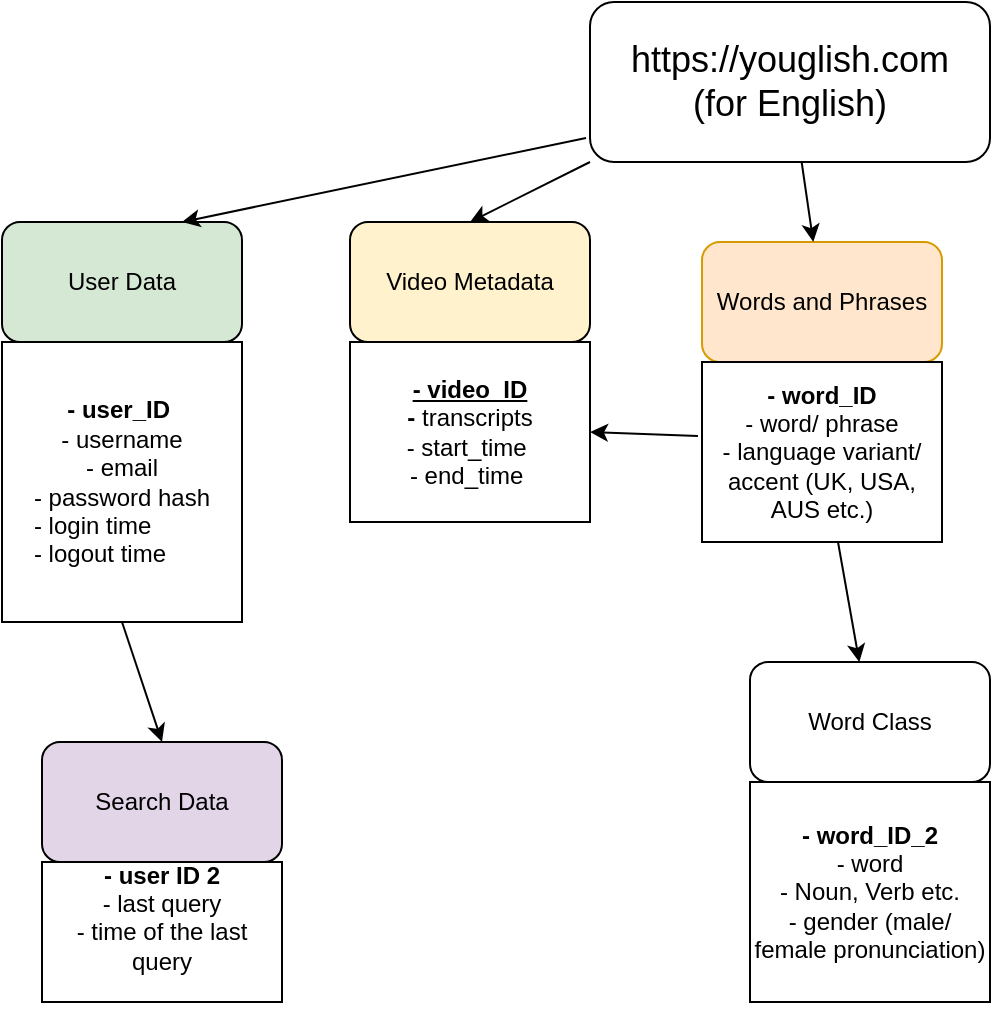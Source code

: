 <mxfile version="26.1.1">
  <diagram name="Page-1" id="z9rHxI_woiEW0ZX1vh7q">
    <mxGraphModel grid="1" page="1" gridSize="10" guides="1" tooltips="1" connect="1" arrows="1" fold="1" pageScale="1" pageWidth="827" pageHeight="1169" math="0" shadow="0">
      <root>
        <mxCell id="0" />
        <mxCell id="1" parent="0" />
        <mxCell id="W1zepS4pD1CFHnPFDKMT-1" value="&lt;font style=&quot;font-size: 18px;&quot;&gt;https://youglish.com&lt;/font&gt;&lt;div&gt;&lt;font style=&quot;font-size: 18px;&quot;&gt;(for English)&lt;/font&gt;&lt;/div&gt;" style="rounded=1;whiteSpace=wrap;html=1;" vertex="1" parent="1">
          <mxGeometry x="314" y="20" width="200" height="80" as="geometry" />
        </mxCell>
        <mxCell id="W1zepS4pD1CFHnPFDKMT-2" value="User Data" style="rounded=1;whiteSpace=wrap;html=1;fillColor=light-dark(#D5E8D4,var(--ge-dark-color, #121212));" vertex="1" parent="1">
          <mxGeometry x="20" y="130" width="120" height="60" as="geometry" />
        </mxCell>
        <mxCell id="W1zepS4pD1CFHnPFDKMT-4" value="&lt;b&gt;- user_ID&amp;nbsp;&lt;/b&gt;&lt;div&gt;- username&lt;/div&gt;&lt;div&gt;- email&lt;/div&gt;&lt;div style=&quot;text-align: left;&quot;&gt;- password hash&lt;/div&gt;&lt;div style=&quot;text-align: left;&quot;&gt;- login time&lt;/div&gt;&lt;div style=&quot;text-align: left;&quot;&gt;- logout time&lt;/div&gt;" style="rounded=0;whiteSpace=wrap;html=1;" vertex="1" parent="1">
          <mxGeometry x="20" y="190" width="120" height="140" as="geometry" />
        </mxCell>
        <mxCell id="W1zepS4pD1CFHnPFDKMT-5" value="Video Metadata" style="rounded=1;whiteSpace=wrap;html=1;fillColor=light-dark(#FFF2CC,var(--ge-dark-color, #121212));" vertex="1" parent="1">
          <mxGeometry x="194" y="130" width="120" height="60" as="geometry" />
        </mxCell>
        <mxCell id="W1zepS4pD1CFHnPFDKMT-6" value="&lt;b&gt;&lt;u&gt;- video_ID&lt;/u&gt;&lt;/b&gt;&lt;div&gt;&lt;b&gt;- &lt;/b&gt;transcripts&lt;br&gt;&lt;div&gt;- start_time&amp;nbsp;&lt;/div&gt;&lt;div&gt;- end_time&amp;nbsp;&lt;br&gt;&lt;/div&gt;&lt;/div&gt;" style="rounded=0;whiteSpace=wrap;html=1;" vertex="1" parent="1">
          <mxGeometry x="194" y="190" width="120" height="90" as="geometry" />
        </mxCell>
        <mxCell id="W1zepS4pD1CFHnPFDKMT-7" value="Words and Phrases" style="rounded=1;whiteSpace=wrap;html=1;fillColor=#ffe6cc;strokeColor=#d79b00;" vertex="1" parent="1">
          <mxGeometry x="370" y="140" width="120" height="60" as="geometry" />
        </mxCell>
        <mxCell id="W1zepS4pD1CFHnPFDKMT-8" value="Search Data" style="rounded=1;whiteSpace=wrap;html=1;fillColor=light-dark(#E1D5E7,var(--ge-dark-color, #121212));" vertex="1" parent="1">
          <mxGeometry x="40" y="390" width="120" height="60" as="geometry" />
        </mxCell>
        <mxCell id="W1zepS4pD1CFHnPFDKMT-9" value="&lt;b&gt;- word_ID&lt;/b&gt;&lt;div&gt;- word/ phrase&lt;br&gt;&lt;div&gt;- language variant/ accent (UK, USA, AUS etc.)&lt;/div&gt;&lt;/div&gt;" style="rounded=0;whiteSpace=wrap;html=1;" vertex="1" parent="1">
          <mxGeometry x="370" y="200" width="120" height="90" as="geometry" />
        </mxCell>
        <mxCell id="W1zepS4pD1CFHnPFDKMT-10" value="&lt;div&gt;&lt;b&gt;- user ID 2&lt;/b&gt;&lt;/div&gt;- last query&lt;div&gt;- time of the last query&lt;br&gt;&lt;div&gt;&lt;div&gt;&lt;div&gt;&lt;br&gt;&lt;/div&gt;&lt;/div&gt;&lt;/div&gt;&lt;/div&gt;" style="rounded=0;whiteSpace=wrap;html=1;" vertex="1" parent="1">
          <mxGeometry x="40" y="450" width="120" height="70" as="geometry" />
        </mxCell>
        <mxCell id="W1zepS4pD1CFHnPFDKMT-18" value="" style="endArrow=classic;html=1;rounded=0;entryX=0.75;entryY=0;entryDx=0;entryDy=0;exitX=-0.01;exitY=0.85;exitDx=0;exitDy=0;exitPerimeter=0;" edge="1" parent="1" source="W1zepS4pD1CFHnPFDKMT-1" target="W1zepS4pD1CFHnPFDKMT-2">
          <mxGeometry width="50" height="50" relative="1" as="geometry">
            <mxPoint x="310" y="60" as="sourcePoint" />
            <mxPoint x="140" y="40" as="targetPoint" />
          </mxGeometry>
        </mxCell>
        <mxCell id="W1zepS4pD1CFHnPFDKMT-19" value="" style="endArrow=classic;html=1;rounded=0;entryX=0.5;entryY=0;entryDx=0;entryDy=0;" edge="1" parent="1" target="W1zepS4pD1CFHnPFDKMT-5">
          <mxGeometry width="50" height="50" relative="1" as="geometry">
            <mxPoint x="314" y="100" as="sourcePoint" />
            <mxPoint x="440" y="280" as="targetPoint" />
          </mxGeometry>
        </mxCell>
        <mxCell id="W1zepS4pD1CFHnPFDKMT-20" value="" style="endArrow=classic;html=1;rounded=0;" edge="1" parent="1" source="W1zepS4pD1CFHnPFDKMT-1" target="W1zepS4pD1CFHnPFDKMT-7">
          <mxGeometry width="50" height="50" relative="1" as="geometry">
            <mxPoint x="390" y="330" as="sourcePoint" />
            <mxPoint x="440" y="280" as="targetPoint" />
          </mxGeometry>
        </mxCell>
        <mxCell id="W1zepS4pD1CFHnPFDKMT-21" value="" style="endArrow=classic;html=1;rounded=0;exitX=0.5;exitY=1;exitDx=0;exitDy=0;entryX=0.5;entryY=0;entryDx=0;entryDy=0;" edge="1" parent="1" source="W1zepS4pD1CFHnPFDKMT-4" target="W1zepS4pD1CFHnPFDKMT-8">
          <mxGeometry width="50" height="50" relative="1" as="geometry">
            <mxPoint x="390" y="330" as="sourcePoint" />
            <mxPoint x="440" y="280" as="targetPoint" />
          </mxGeometry>
        </mxCell>
        <mxCell id="ika3B-qeQfDga5adC5Cc-1" value="Word Class" style="rounded=1;whiteSpace=wrap;html=1;" vertex="1" parent="1">
          <mxGeometry x="394" y="350" width="120" height="60" as="geometry" />
        </mxCell>
        <mxCell id="ika3B-qeQfDga5adC5Cc-2" value="&lt;div&gt;&lt;b&gt;- word_ID_2&lt;/b&gt;&lt;/div&gt;&lt;div&gt;- word&lt;/div&gt;- Noun, Verb etc.&lt;div&gt;- gender (male/ female pronunciation)&lt;/div&gt;" style="rounded=0;whiteSpace=wrap;html=1;" vertex="1" parent="1">
          <mxGeometry x="394" y="410" width="120" height="110" as="geometry" />
        </mxCell>
        <mxCell id="ika3B-qeQfDga5adC5Cc-3" style="edgeStyle=orthogonalEdgeStyle;rounded=0;orthogonalLoop=1;jettySize=auto;html=1;exitX=0.5;exitY=1;exitDx=0;exitDy=0;" edge="1" parent="1" source="W1zepS4pD1CFHnPFDKMT-10" target="W1zepS4pD1CFHnPFDKMT-10">
          <mxGeometry relative="1" as="geometry" />
        </mxCell>
        <mxCell id="ika3B-qeQfDga5adC5Cc-9" style="edgeStyle=orthogonalEdgeStyle;rounded=0;orthogonalLoop=1;jettySize=auto;html=1;exitX=0.5;exitY=1;exitDx=0;exitDy=0;" edge="1" parent="1" source="W1zepS4pD1CFHnPFDKMT-4" target="W1zepS4pD1CFHnPFDKMT-4">
          <mxGeometry relative="1" as="geometry" />
        </mxCell>
        <mxCell id="ika3B-qeQfDga5adC5Cc-10" style="edgeStyle=orthogonalEdgeStyle;rounded=0;orthogonalLoop=1;jettySize=auto;html=1;exitX=0.5;exitY=1;exitDx=0;exitDy=0;" edge="1" parent="1" source="W1zepS4pD1CFHnPFDKMT-6" target="W1zepS4pD1CFHnPFDKMT-6">
          <mxGeometry relative="1" as="geometry" />
        </mxCell>
        <mxCell id="H9B7piF7PQXgsnzx1Df8-3" value="" style="endArrow=classic;html=1;rounded=0;" edge="1" parent="1" source="W1zepS4pD1CFHnPFDKMT-9" target="ika3B-qeQfDga5adC5Cc-1">
          <mxGeometry width="50" height="50" relative="1" as="geometry">
            <mxPoint x="90" y="340" as="sourcePoint" />
            <mxPoint x="110" y="400" as="targetPoint" />
          </mxGeometry>
        </mxCell>
        <mxCell id="H9B7piF7PQXgsnzx1Df8-7" value="" style="endArrow=classic;html=1;rounded=0;entryX=1;entryY=0.5;entryDx=0;entryDy=0;exitX=-0.017;exitY=0.411;exitDx=0;exitDy=0;exitPerimeter=0;" edge="1" parent="1" source="W1zepS4pD1CFHnPFDKMT-9" target="W1zepS4pD1CFHnPFDKMT-6">
          <mxGeometry width="50" height="50" relative="1" as="geometry">
            <mxPoint x="360" y="235" as="sourcePoint" />
            <mxPoint x="110" y="400" as="targetPoint" />
          </mxGeometry>
        </mxCell>
      </root>
    </mxGraphModel>
  </diagram>
</mxfile>
